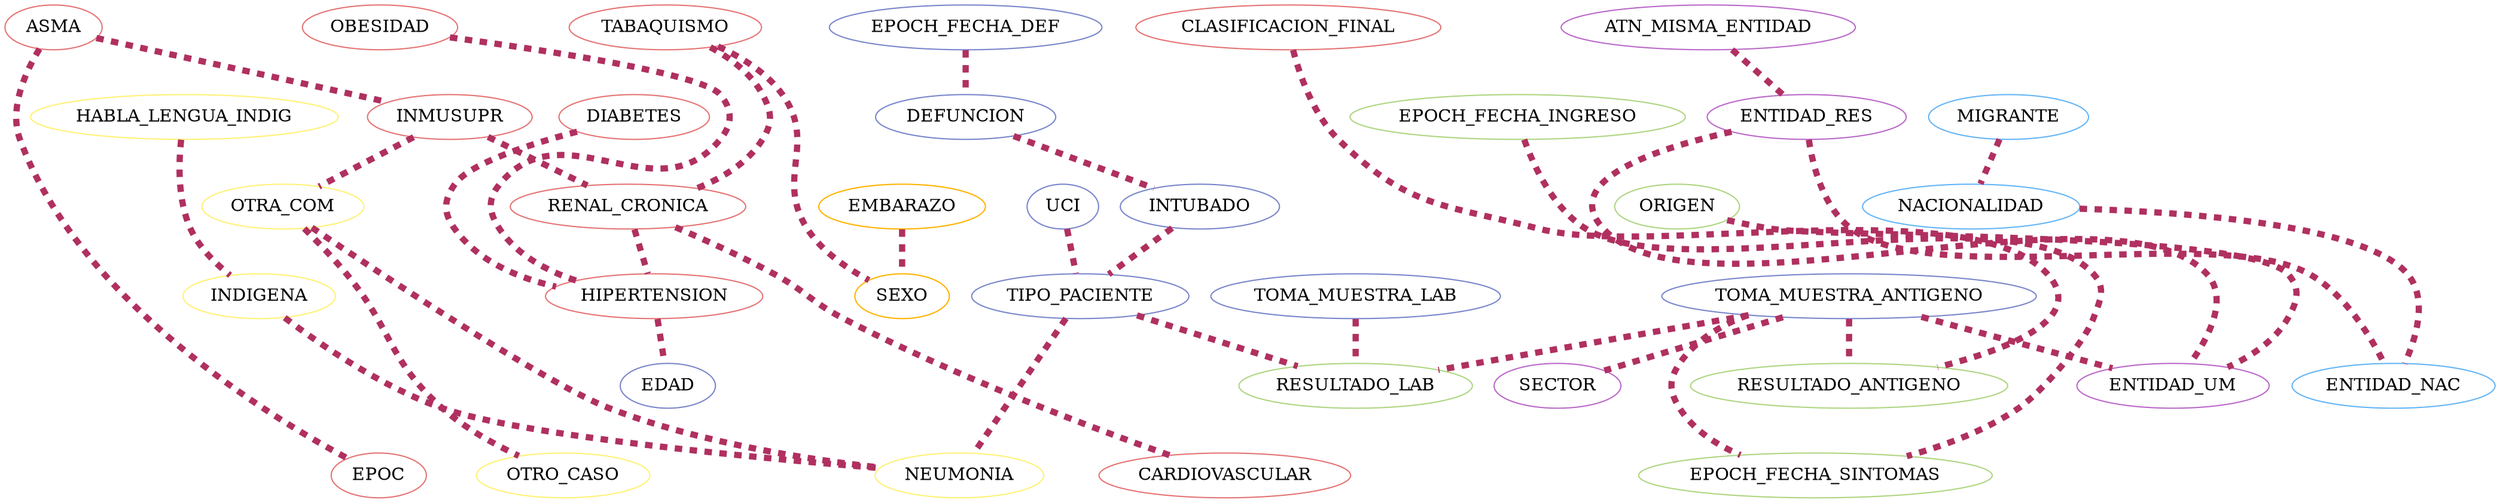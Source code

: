 strict graph  {
ASMA [color="#e57373"];
INMUSUPR [color="#e57373"];
TABAQUISMO [color="#e57373"];
OBESIDAD [color="#e57373"];
RENAL_CRONICA [color="#e57373"];
EPOC [color="#e57373"];
CARDIOVASCULAR [color="#e57373"];
DIABETES [color="#e57373"];
HIPERTENSION [color="#e57373"];
CLASIFICACION_FINAL [color="#e57373"];
EDAD [color="#7986cb"];
EPOCH_FECHA_DEF [color="#7986cb"];
DEFUNCION [color="#7986cb"];
INTUBADO [color="#7986cb"];
TOMA_MUESTRA_ANTIGENO [color="#7986cb"];
TOMA_MUESTRA_LAB [color="#7986cb"];
UCI [color="#7986cb"];
TIPO_PACIENTE [color="#7986cb"];
HABLA_LENGUA_INDIG [color="#fff176"];
INDIGENA [color="#fff176"];
OTRA_COM [color="#fff176"];
OTRO_CASO [color="#fff176"];
NEUMONIA [color="#fff176"];
ORIGEN [color="#aed581"];
RESULTADO_ANTIGENO [color="#aed581"];
EPOCH_FECHA_INGRESO [color="#aed581"];
EPOCH_FECHA_SINTOMAS [color="#aed581"];
RESULTADO_LAB [color="#aed581"];
ATN_MISMA_ENTIDAD [color="#ba68c8"];
ENTIDAD_RES [color="#ba68c8"];
ENTIDAD_UM [color="#ba68c8"];
SECTOR [color="#ba68c8"];
MIGRANTE [color="#64b5f6"];
NACIONALIDAD [color="#64b5f6"];
ENTIDAD_NAC [color="#64b5f6"];
EMBARAZO [color="#ffb300"];
SEXO [color="#ffb300"];
ASMA -- EPOC  [color=maroon, penwidth=5, style=dashed, weight="0.684"];
ASMA -- INMUSUPR  [color=maroon, penwidth=5, style=dashed, weight="0.683"];
INMUSUPR -- RENAL_CRONICA  [color=maroon, penwidth=5, style=dashed, weight="0.683"];
INMUSUPR -- OTRA_COM  [color=maroon, penwidth=5, style=dashed, weight="0.379"];
TABAQUISMO -- RENAL_CRONICA  [color=maroon, penwidth=5, style=dashed, weight="0.676"];
TABAQUISMO -- SEXO  [color=maroon, penwidth=5, style=dashed, weight="0.097"];
OBESIDAD -- HIPERTENSION  [color=maroon, penwidth=5, style=dashed, weight="0.677"];
RENAL_CRONICA -- CARDIOVASCULAR  [color=maroon, penwidth=5, style=dashed, weight="0.688"];
RENAL_CRONICA -- HIPERTENSION  [color=maroon, penwidth=5, style=dashed, weight="0.686"];
DIABETES -- HIPERTENSION  [color=maroon, penwidth=5, style=dashed, weight="0.722"];
HIPERTENSION -- EDAD  [color=maroon, penwidth=5, style=dashed, weight="0.268"];
CLASIFICACION_FINAL -- RESULTADO_ANTIGENO  [color=maroon, penwidth=5, style=dashed, weight="0.596"];
EPOCH_FECHA_DEF -- DEFUNCION  [color=maroon, penwidth=5, style=dashed, weight="1.0"];
DEFUNCION -- INTUBADO  [color=maroon, penwidth=5, style=dashed, weight="0.587"];
INTUBADO -- TIPO_PACIENTE  [color=maroon, penwidth=5, style=dashed, weight="1.0"];
TOMA_MUESTRA_ANTIGENO -- RESULTADO_ANTIGENO  [color=maroon, penwidth=5, style=dashed, weight="1.0"];
TOMA_MUESTRA_ANTIGENO -- RESULTADO_LAB  [color=maroon, penwidth=5, style=dashed, weight="0.814"];
TOMA_MUESTRA_ANTIGENO -- EPOCH_FECHA_SINTOMAS  [color=maroon, penwidth=5, style=dashed, weight="0.654"];
TOMA_MUESTRA_ANTIGENO -- ENTIDAD_UM  [color=maroon, penwidth=5, style=dashed, weight="0.313"];
TOMA_MUESTRA_ANTIGENO -- SECTOR  [color=maroon, penwidth=5, style=dashed, weight="0.223"];
TOMA_MUESTRA_LAB -- RESULTADO_LAB  [color=maroon, penwidth=5, style=dashed, weight="1.0"];
UCI -- TIPO_PACIENTE  [color=maroon, penwidth=5, style=dashed, weight="1.0"];
TIPO_PACIENTE -- NEUMONIA  [color=maroon, penwidth=5, style=dashed, weight="0.624"];
TIPO_PACIENTE -- RESULTADO_LAB  [color=maroon, penwidth=5, style=dashed, weight="0.285"];
HABLA_LENGUA_INDIG -- INDIGENA  [color=maroon, penwidth=5, style=dashed, weight="0.838"];
INDIGENA -- NEUMONIA  [color=maroon, penwidth=5, style=dashed, weight="0.236"];
OTRA_COM -- NEUMONIA  [color=maroon, penwidth=5, style=dashed, weight="0.522"];
OTRA_COM -- OTRO_CASO  [color=maroon, penwidth=5, style=dashed, weight="0.372"];
ORIGEN -- ENTIDAD_UM  [color=maroon, penwidth=5, style=dashed, weight="0.309"];
EPOCH_FECHA_INGRESO -- EPOCH_FECHA_SINTOMAS  [color=maroon, penwidth=5, style=dashed, weight="0.981"];
ATN_MISMA_ENTIDAD -- ENTIDAD_RES  [color=maroon, penwidth=5, style=dashed, weight="0.561"];
ENTIDAD_RES -- ENTIDAD_UM  [color=maroon, penwidth=5, style=dashed, weight="0.974"];
ENTIDAD_RES -- ENTIDAD_NAC  [color=maroon, penwidth=5, style=dashed, weight="0.825"];
MIGRANTE -- NACIONALIDAD  [color=maroon, penwidth=5, style=dashed, weight="0.953"];
NACIONALIDAD -- ENTIDAD_NAC  [color=maroon, penwidth=5, style=dashed, weight="0.999"];
EMBARAZO -- SEXO  [color=maroon, penwidth=5, style=dashed, weight="1.0"];
}
